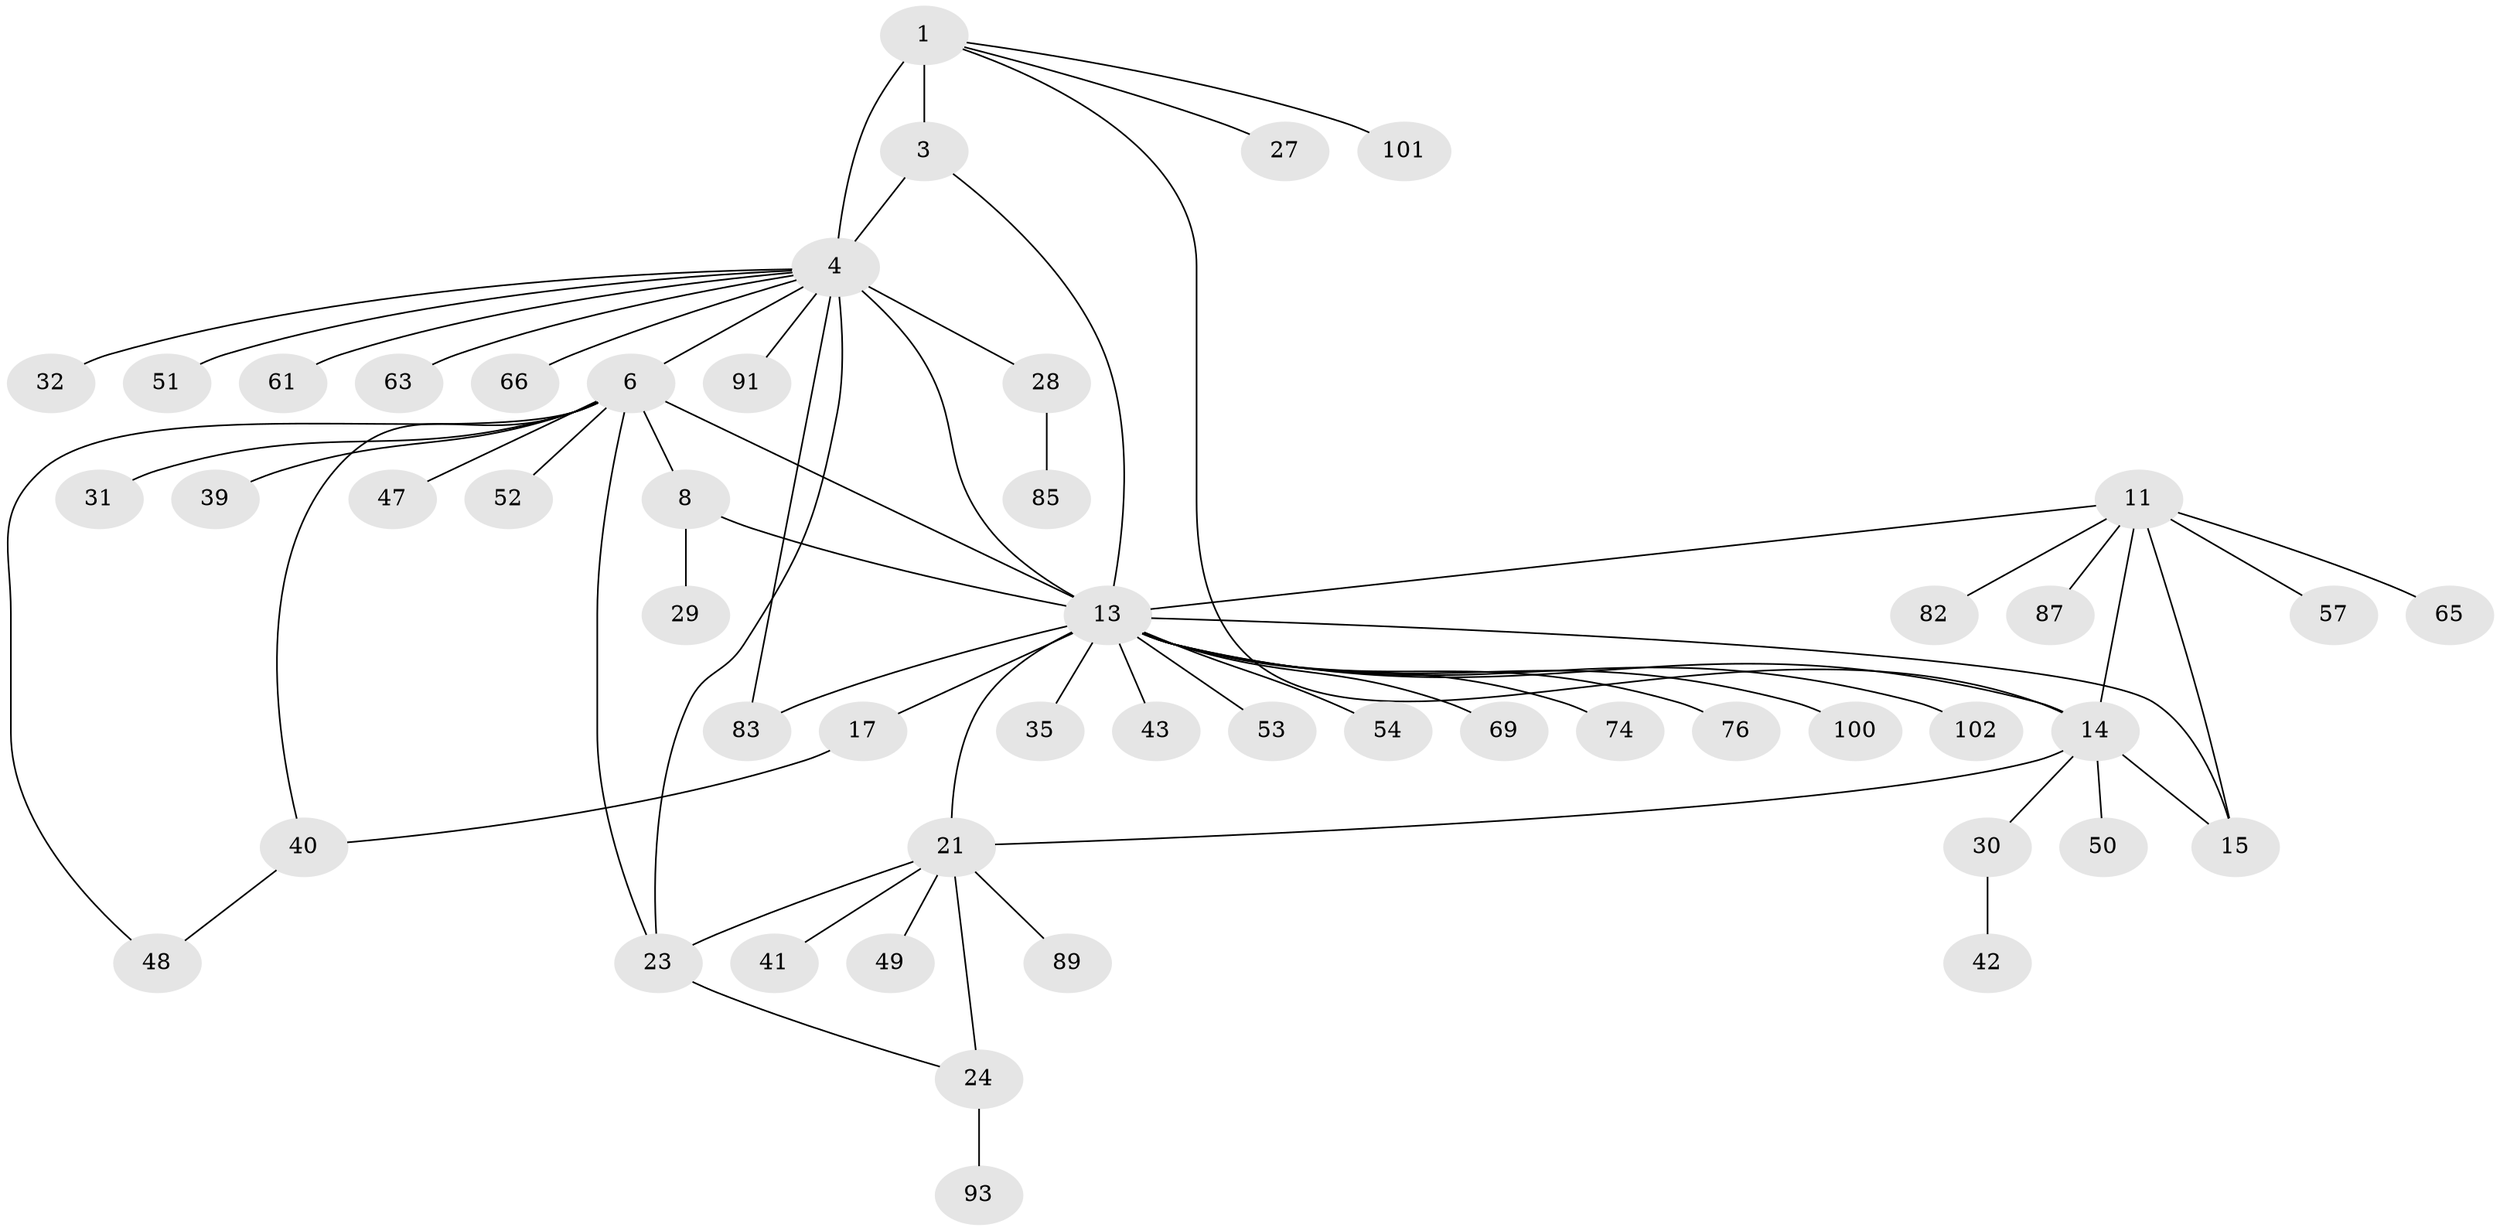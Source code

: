 // original degree distribution, {6: 0.04854368932038835, 5: 0.05825242718446602, 11: 0.02912621359223301, 10: 0.02912621359223301, 9: 0.009708737864077669, 7: 0.02912621359223301, 4: 0.019417475728155338, 8: 0.019417475728155338, 13: 0.009708737864077669, 1: 0.6213592233009708, 2: 0.08737864077669903, 3: 0.038834951456310676}
// Generated by graph-tools (version 1.1) at 2025/15/03/09/25 04:15:59]
// undirected, 51 vertices, 65 edges
graph export_dot {
graph [start="1"]
  node [color=gray90,style=filled];
  1 [super="+2"];
  3;
  4 [super="+5+37+103+81"];
  6 [super="+62+59+7+44+10"];
  8 [super="+34"];
  11 [super="+12"];
  13 [super="+16+45+73+96"];
  14;
  15 [super="+56+72"];
  17 [super="+38+19"];
  21 [super="+26+22"];
  23;
  24;
  27;
  28;
  29;
  30 [super="+46"];
  31;
  32;
  35;
  39 [super="+90"];
  40;
  41;
  42;
  43;
  47;
  48;
  49 [super="+94+95+86"];
  50;
  51;
  52;
  53 [super="+64"];
  54 [super="+77+99"];
  57;
  61;
  63;
  65;
  66;
  69;
  74;
  76;
  82;
  83;
  85 [super="+92"];
  87;
  89;
  91;
  93;
  100;
  101;
  102;
  1 -- 3 [weight=2];
  1 -- 4 [weight=4];
  1 -- 27;
  1 -- 101;
  1 -- 14;
  3 -- 4 [weight=2];
  3 -- 13;
  4 -- 28;
  4 -- 83;
  4 -- 91;
  4 -- 6;
  4 -- 32;
  4 -- 66;
  4 -- 51;
  4 -- 23;
  4 -- 61;
  4 -- 63;
  4 -- 13;
  6 -- 8 [weight=4];
  6 -- 13;
  6 -- 48;
  6 -- 39;
  6 -- 47;
  6 -- 52;
  6 -- 31;
  6 -- 40;
  6 -- 23;
  8 -- 29;
  8 -- 13;
  11 -- 13 [weight=2];
  11 -- 14 [weight=2];
  11 -- 15 [weight=2];
  11 -- 65;
  11 -- 82;
  11 -- 87;
  11 -- 57;
  13 -- 14;
  13 -- 15;
  13 -- 35;
  13 -- 43;
  13 -- 100;
  13 -- 69;
  13 -- 102;
  13 -- 74;
  13 -- 76;
  13 -- 17 [weight=6];
  13 -- 83;
  13 -- 53;
  13 -- 54;
  13 -- 21;
  14 -- 15;
  14 -- 30;
  14 -- 50;
  14 -- 21;
  17 -- 40;
  21 -- 23 [weight=3];
  21 -- 24 [weight=3];
  21 -- 41;
  21 -- 49;
  21 -- 89;
  23 -- 24;
  24 -- 93;
  28 -- 85;
  30 -- 42;
  40 -- 48;
}
